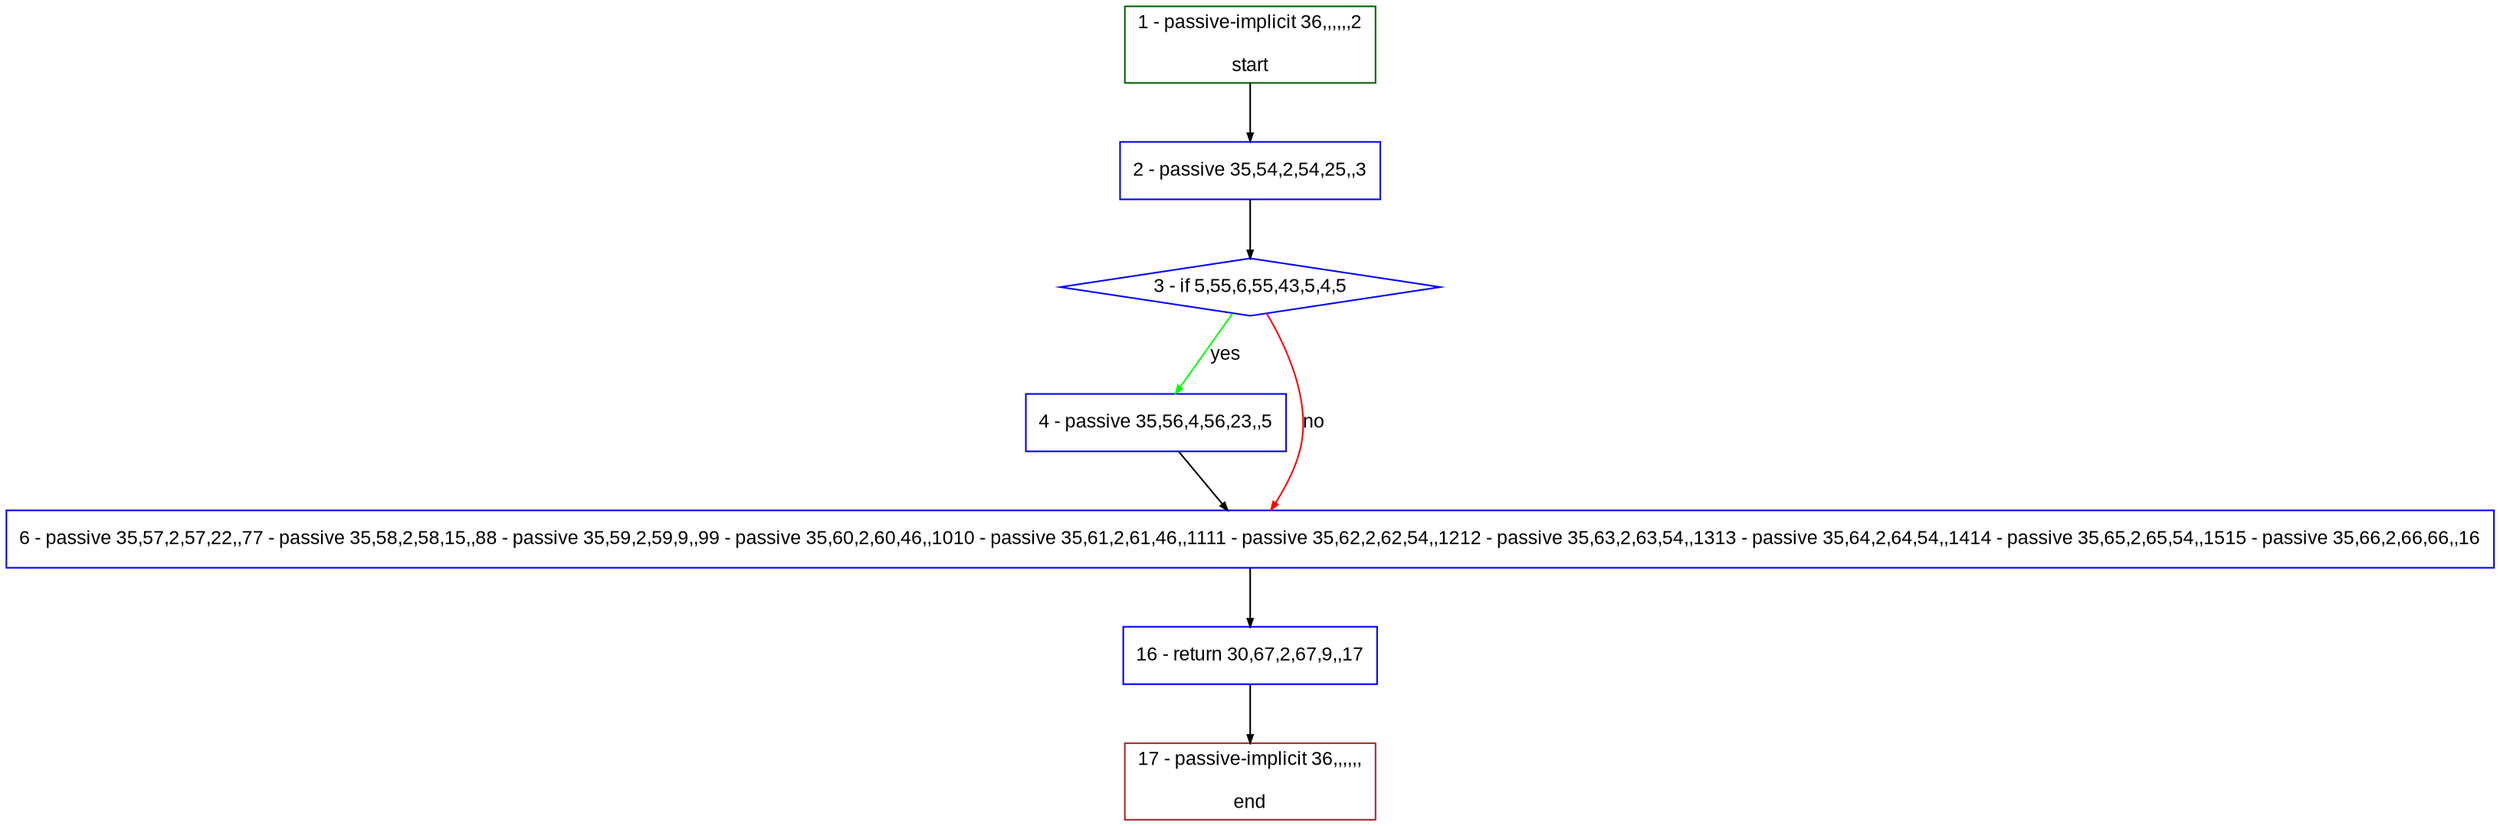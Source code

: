 digraph "" {
  graph [pack="true", label="", fontsize="12", packmode="clust", fontname="Arial", fillcolor="#FFFFCC", bgcolor="white", style="rounded,filled", compound="true"];
  node [node_initialized="no", label="", color="grey", fontsize="12", fillcolor="white", fontname="Arial", style="filled", shape="rectangle", compound="true", fixedsize="false"];
  edge [fontcolor="black", arrowhead="normal", arrowtail="none", arrowsize="0.5", ltail="", label="", color="black", fontsize="12", lhead="", fontname="Arial", dir="forward", compound="true"];
  __N1 [label="2 - passive 35,54,2,54,25,,3", color="#0000ff", fillcolor="#ffffff", style="filled", shape="box"];
  __N2 [label="1 - passive-implicit 36,,,,,,2\n\nstart", color="#006400", fillcolor="#ffffff", style="filled", shape="box"];
  __N3 [label="3 - if 5,55,6,55,43,5,4,5", color="#0000ff", fillcolor="#ffffff", style="filled", shape="diamond"];
  __N4 [label="4 - passive 35,56,4,56,23,,5", color="#0000ff", fillcolor="#ffffff", style="filled", shape="box"];
  __N5 [label="6 - passive 35,57,2,57,22,,77 - passive 35,58,2,58,15,,88 - passive 35,59,2,59,9,,99 - passive 35,60,2,60,46,,1010 - passive 35,61,2,61,46,,1111 - passive 35,62,2,62,54,,1212 - passive 35,63,2,63,54,,1313 - passive 35,64,2,64,54,,1414 - passive 35,65,2,65,54,,1515 - passive 35,66,2,66,66,,16", color="#0000ff", fillcolor="#ffffff", style="filled", shape="box"];
  __N6 [label="16 - return 30,67,2,67,9,,17", color="#0000ff", fillcolor="#ffffff", style="filled", shape="box"];
  __N7 [label="17 - passive-implicit 36,,,,,,\n\nend", color="#a52a2a", fillcolor="#ffffff", style="filled", shape="box"];
  __N2 -> __N1 [arrowhead="normal", arrowtail="none", color="#000000", label="", dir="forward"];
  __N1 -> __N3 [arrowhead="normal", arrowtail="none", color="#000000", label="", dir="forward"];
  __N3 -> __N4 [arrowhead="normal", arrowtail="none", color="#00ff00", label="yes", dir="forward"];
  __N3 -> __N5 [arrowhead="normal", arrowtail="none", color="#ff0000", label="no", dir="forward"];
  __N4 -> __N5 [arrowhead="normal", arrowtail="none", color="#000000", label="", dir="forward"];
  __N5 -> __N6 [arrowhead="normal", arrowtail="none", color="#000000", label="", dir="forward"];
  __N6 -> __N7 [arrowhead="normal", arrowtail="none", color="#000000", label="", dir="forward"];
}
